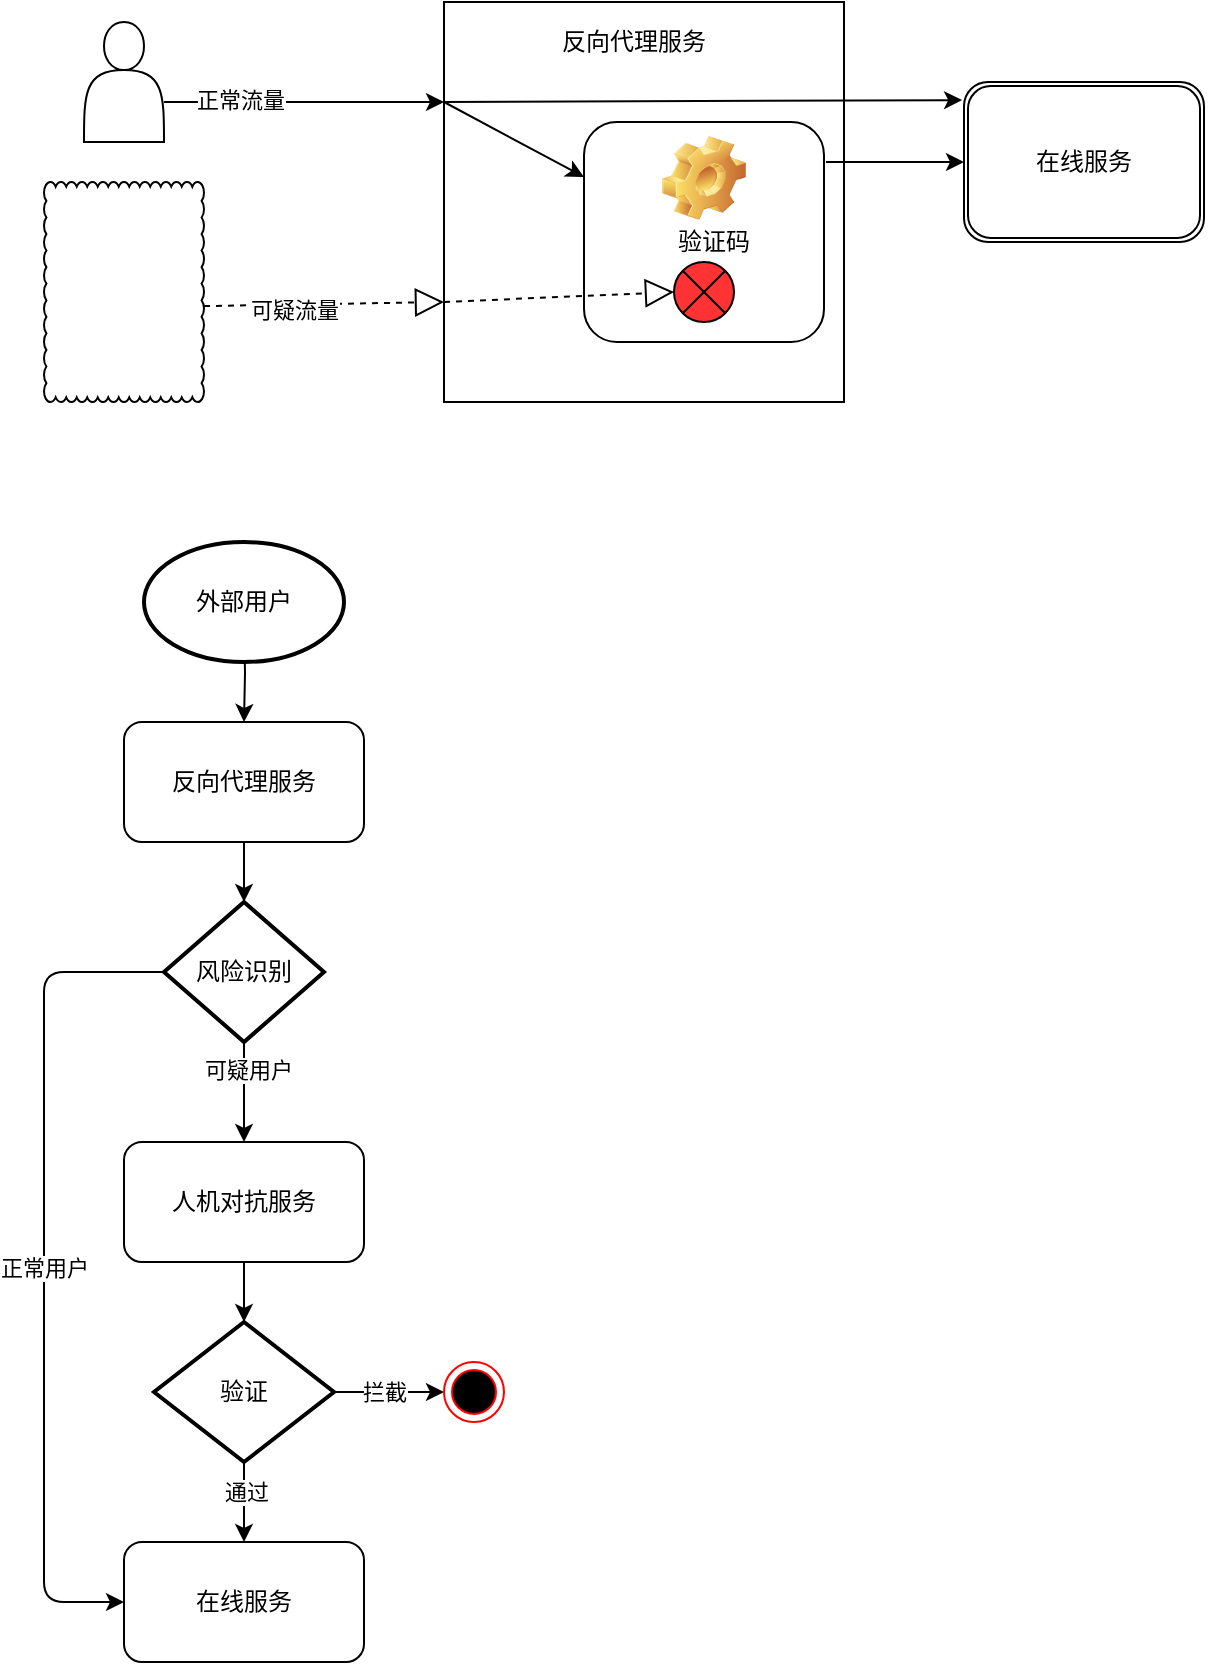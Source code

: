 <mxfile version="14.6.6" type="github" pages="2">
  <diagram id="JvHWomXTufXELanwR_23" name="第 1 页">
    <mxGraphModel dx="1026" dy="500" grid="1" gridSize="10" guides="1" tooltips="1" connect="1" arrows="1" fold="1" page="1" pageScale="1" pageWidth="850" pageHeight="1100" math="0" shadow="0">
      <root>
        <mxCell id="0" />
        <mxCell id="1" parent="0" />
        <mxCell id="pbB3lFFIhzILqK6OacQB-6" value="" style="whiteSpace=wrap;html=1;shape=mxgraph.basic.cloud_rect" parent="1" vertex="1">
          <mxGeometry x="120" y="190" width="80" height="110" as="geometry" />
        </mxCell>
        <mxCell id="sVGBowNL3PxadWzg95NV-24" value="" style="edgeStyle=orthogonalEdgeStyle;rounded=0;orthogonalLoop=1;jettySize=auto;html=1;exitX=0.5;exitY=1;exitDx=0;exitDy=0;entryX=0.5;entryY=0;entryDx=0;entryDy=0;" parent="1" target="sVGBowNL3PxadWzg95NV-28" edge="1">
          <mxGeometry relative="1" as="geometry">
            <mxPoint x="215" y="480" as="targetPoint" />
            <mxPoint x="220" y="410" as="sourcePoint" />
          </mxGeometry>
        </mxCell>
        <mxCell id="sVGBowNL3PxadWzg95NV-30" value="" style="edgeStyle=orthogonalEdgeStyle;rounded=0;orthogonalLoop=1;jettySize=auto;html=1;exitX=0.5;exitY=1;exitDx=0;exitDy=0;exitPerimeter=0;" parent="1" source="pbB3lFFIhzILqK6OacQB-39" target="sVGBowNL3PxadWzg95NV-29" edge="1">
          <mxGeometry relative="1" as="geometry" />
        </mxCell>
        <mxCell id="sVGBowNL3PxadWzg95NV-37" value="可疑用户" style="edgeLabel;html=1;align=center;verticalAlign=middle;resizable=0;points=[];" parent="sVGBowNL3PxadWzg95NV-30" vertex="1" connectable="0">
          <mxGeometry x="-0.433" y="2" relative="1" as="geometry">
            <mxPoint as="offset" />
          </mxGeometry>
        </mxCell>
        <mxCell id="pbB3lFFIhzILqK6OacQB-40" value="" style="edgeStyle=orthogonalEdgeStyle;rounded=0;orthogonalLoop=1;jettySize=auto;html=1;" parent="1" source="sVGBowNL3PxadWzg95NV-28" target="pbB3lFFIhzILqK6OacQB-39" edge="1">
          <mxGeometry relative="1" as="geometry" />
        </mxCell>
        <mxCell id="sVGBowNL3PxadWzg95NV-28" value="反向代理服务" style="rounded=1;whiteSpace=wrap;html=1;" parent="1" vertex="1">
          <mxGeometry x="160" y="460" width="120" height="60" as="geometry" />
        </mxCell>
        <mxCell id="sVGBowNL3PxadWzg95NV-32" value="" style="edgeStyle=orthogonalEdgeStyle;rounded=0;orthogonalLoop=1;jettySize=auto;html=1;exitX=0.5;exitY=1;exitDx=0;exitDy=0;exitPerimeter=0;" parent="1" source="pbB3lFFIhzILqK6OacQB-41" target="sVGBowNL3PxadWzg95NV-31" edge="1">
          <mxGeometry relative="1" as="geometry" />
        </mxCell>
        <mxCell id="sVGBowNL3PxadWzg95NV-38" value="通过" style="edgeLabel;html=1;align=center;verticalAlign=middle;resizable=0;points=[];" parent="sVGBowNL3PxadWzg95NV-32" vertex="1" connectable="0">
          <mxGeometry x="-0.24" y="1" relative="1" as="geometry">
            <mxPoint as="offset" />
          </mxGeometry>
        </mxCell>
        <mxCell id="pbB3lFFIhzILqK6OacQB-42" value="" style="edgeStyle=orthogonalEdgeStyle;rounded=0;orthogonalLoop=1;jettySize=auto;html=1;" parent="1" source="sVGBowNL3PxadWzg95NV-29" target="pbB3lFFIhzILqK6OacQB-41" edge="1">
          <mxGeometry relative="1" as="geometry" />
        </mxCell>
        <mxCell id="sVGBowNL3PxadWzg95NV-29" value="人机对抗服务" style="rounded=1;whiteSpace=wrap;html=1;" parent="1" vertex="1">
          <mxGeometry x="160" y="670" width="120" height="60" as="geometry" />
        </mxCell>
        <mxCell id="sVGBowNL3PxadWzg95NV-31" value="在线服务" style="rounded=1;whiteSpace=wrap;html=1;" parent="1" vertex="1">
          <mxGeometry x="160" y="870" width="120" height="60" as="geometry" />
        </mxCell>
        <mxCell id="sVGBowNL3PxadWzg95NV-33" value="Label" style="endArrow=classic;html=1;entryX=0;entryY=0.5;entryDx=0;entryDy=0;exitX=0;exitY=0.5;exitDx=0;exitDy=0;exitPerimeter=0;" parent="1" source="pbB3lFFIhzILqK6OacQB-39" target="sVGBowNL3PxadWzg95NV-31" edge="1">
          <mxGeometry relative="1" as="geometry">
            <mxPoint x="-10" y="500" as="sourcePoint" />
            <mxPoint x="150" y="500" as="targetPoint" />
            <Array as="points">
              <mxPoint x="120" y="585" />
              <mxPoint x="120" y="720" />
              <mxPoint x="120" y="900" />
            </Array>
          </mxGeometry>
        </mxCell>
        <mxCell id="sVGBowNL3PxadWzg95NV-34" value="正常用户" style="edgeLabel;resizable=0;html=1;align=center;verticalAlign=middle;" parent="sVGBowNL3PxadWzg95NV-33" connectable="0" vertex="1">
          <mxGeometry relative="1" as="geometry" />
        </mxCell>
        <mxCell id="pbB3lFFIhzILqK6OacQB-3" value="" style="shape=image;verticalLabelPosition=bottom;labelBackgroundColor=#ffffff;verticalAlign=top;aspect=fixed;imageAspect=0;image=https://raw.githubusercontent.com/FortAwesome/Font-Awesome/57f1632d7303fbcd8974425882ffd9919fc4041b/svgs/solid/spider.svg;" parent="1" vertex="1">
          <mxGeometry x="135" y="240" width="50" height="50" as="geometry" />
        </mxCell>
        <mxCell id="pbB3lFFIhzILqK6OacQB-2" value="" style="shape=image;verticalLabelPosition=bottom;labelBackgroundColor=#ffffff;verticalAlign=top;aspect=fixed;imageAspect=0;image=https://raw.githubusercontent.com/FortAwesome/Font-Awesome/57f1632d7303fbcd8974425882ffd9919fc4041b/svgs/brands/android.svg;" parent="1" vertex="1">
          <mxGeometry x="135" y="190" width="50" height="50" as="geometry" />
        </mxCell>
        <mxCell id="pbB3lFFIhzILqK6OacQB-13" value="在线服务" style="shape=ext;double=1;rounded=1;whiteSpace=wrap;html=1;" parent="1" vertex="1">
          <mxGeometry x="580" y="140" width="120" height="80" as="geometry" />
        </mxCell>
        <mxCell id="pbB3lFFIhzILqK6OacQB-15" value="" style="shape=actor;whiteSpace=wrap;html=1;" parent="1" vertex="1">
          <mxGeometry x="140" y="110" width="40" height="60" as="geometry" />
        </mxCell>
        <mxCell id="pbB3lFFIhzILqK6OacQB-17" value="" style="whiteSpace=wrap;html=1;aspect=fixed;" parent="1" vertex="1">
          <mxGeometry x="320" y="100" width="200" height="200" as="geometry" />
        </mxCell>
        <mxCell id="pbB3lFFIhzILqK6OacQB-21" value="" style="label;whiteSpace=wrap;html=1;align=center;verticalAlign=bottom;spacingLeft=0;spacingBottom=4;imageAlign=center;imageVerticalAlign=top;image=img/clipart/Gear_128x128.png" parent="1" vertex="1">
          <mxGeometry x="390" y="160" width="120" height="110" as="geometry" />
        </mxCell>
        <mxCell id="pbB3lFFIhzILqK6OacQB-22" value="反向代理服务" style="text;html=1;strokeColor=none;fillColor=none;align=center;verticalAlign=middle;whiteSpace=wrap;rounded=0;" parent="1" vertex="1">
          <mxGeometry x="370" y="110" width="90" height="20" as="geometry" />
        </mxCell>
        <mxCell id="pbB3lFFIhzILqK6OacQB-19" value="" style="shape=sumEllipse;perimeter=ellipsePerimeter;whiteSpace=wrap;html=1;backgroundOutline=1;fillColor=#FF3333;" parent="1" vertex="1">
          <mxGeometry x="435" y="230" width="30" height="30" as="geometry" />
        </mxCell>
        <mxCell id="pbB3lFFIhzILqK6OacQB-28" value="验证码" style="text;html=1;strokeColor=none;fillColor=none;align=center;verticalAlign=middle;whiteSpace=wrap;rounded=0;" parent="1" vertex="1">
          <mxGeometry x="435" y="210" width="40" height="20" as="geometry" />
        </mxCell>
        <mxCell id="pbB3lFFIhzILqK6OacQB-29" value="" style="endArrow=classic;html=1;entryX=0;entryY=0.25;entryDx=0;entryDy=0;" parent="1" target="pbB3lFFIhzILqK6OacQB-17" edge="1">
          <mxGeometry width="50" height="50" relative="1" as="geometry">
            <mxPoint x="180" y="150" as="sourcePoint" />
            <mxPoint x="420" y="270" as="targetPoint" />
          </mxGeometry>
        </mxCell>
        <mxCell id="pbB3lFFIhzILqK6OacQB-33" value="正常流量" style="edgeLabel;html=1;align=center;verticalAlign=middle;resizable=0;points=[];" parent="pbB3lFFIhzILqK6OacQB-29" vertex="1" connectable="0">
          <mxGeometry x="-0.457" y="1" relative="1" as="geometry">
            <mxPoint as="offset" />
          </mxGeometry>
        </mxCell>
        <mxCell id="pbB3lFFIhzILqK6OacQB-30" value="" style="endArrow=classic;html=1;exitX=0;exitY=0.25;exitDx=0;exitDy=0;entryX=0;entryY=0.25;entryDx=0;entryDy=0;" parent="1" source="pbB3lFFIhzILqK6OacQB-17" target="pbB3lFFIhzILqK6OacQB-21" edge="1">
          <mxGeometry width="50" height="50" relative="1" as="geometry">
            <mxPoint x="340" y="220" as="sourcePoint" />
            <mxPoint x="390" y="170" as="targetPoint" />
          </mxGeometry>
        </mxCell>
        <mxCell id="pbB3lFFIhzILqK6OacQB-31" value="" style="endArrow=classic;html=1;entryX=-0.008;entryY=0.113;entryDx=0;entryDy=0;exitX=0;exitY=0.25;exitDx=0;exitDy=0;entryPerimeter=0;" parent="1" source="pbB3lFFIhzILqK6OacQB-17" target="pbB3lFFIhzILqK6OacQB-13" edge="1">
          <mxGeometry width="50" height="50" relative="1" as="geometry">
            <mxPoint x="330" y="150" as="sourcePoint" />
            <mxPoint x="500" y="120" as="targetPoint" />
          </mxGeometry>
        </mxCell>
        <mxCell id="pbB3lFFIhzILqK6OacQB-32" value="" style="endArrow=classic;html=1;exitX=1.008;exitY=0.182;exitDx=0;exitDy=0;entryX=0;entryY=0.5;entryDx=0;entryDy=0;exitPerimeter=0;" parent="1" source="pbB3lFFIhzILqK6OacQB-21" target="pbB3lFFIhzILqK6OacQB-13" edge="1">
          <mxGeometry width="50" height="50" relative="1" as="geometry">
            <mxPoint x="420" y="460" as="sourcePoint" />
            <mxPoint x="470" y="410" as="targetPoint" />
          </mxGeometry>
        </mxCell>
        <mxCell id="pbB3lFFIhzILqK6OacQB-36" value="" style="endArrow=block;dashed=1;endFill=0;endSize=12;html=1;exitX=1;exitY=0.564;exitDx=0;exitDy=0;exitPerimeter=0;entryX=0;entryY=0.75;entryDx=0;entryDy=0;" parent="1" source="pbB3lFFIhzILqK6OacQB-6" target="pbB3lFFIhzILqK6OacQB-17" edge="1">
          <mxGeometry width="160" relative="1" as="geometry">
            <mxPoint x="310" y="370" as="sourcePoint" />
            <mxPoint x="470" y="370" as="targetPoint" />
          </mxGeometry>
        </mxCell>
        <mxCell id="pbB3lFFIhzILqK6OacQB-38" value="可疑流量" style="edgeLabel;html=1;align=center;verticalAlign=middle;resizable=0;points=[];" parent="pbB3lFFIhzILqK6OacQB-36" vertex="1" connectable="0">
          <mxGeometry x="-0.251" y="-2" relative="1" as="geometry">
            <mxPoint as="offset" />
          </mxGeometry>
        </mxCell>
        <mxCell id="pbB3lFFIhzILqK6OacQB-37" value="" style="endArrow=block;dashed=1;endFill=0;endSize=12;html=1;entryX=0;entryY=0.5;entryDx=0;entryDy=0;" parent="1" target="pbB3lFFIhzILqK6OacQB-19" edge="1">
          <mxGeometry width="160" relative="1" as="geometry">
            <mxPoint x="320" y="250" as="sourcePoint" />
            <mxPoint x="550" y="360" as="targetPoint" />
          </mxGeometry>
        </mxCell>
        <mxCell id="pbB3lFFIhzILqK6OacQB-39" value="风险识别" style="strokeWidth=2;html=1;shape=mxgraph.flowchart.decision;whiteSpace=wrap;fillColor=#FFFFFF;" parent="1" vertex="1">
          <mxGeometry x="180" y="550" width="80" height="70" as="geometry" />
        </mxCell>
        <mxCell id="pbB3lFFIhzILqK6OacQB-45" value="" style="edgeStyle=orthogonalEdgeStyle;rounded=0;orthogonalLoop=1;jettySize=auto;html=1;" parent="1" source="pbB3lFFIhzILqK6OacQB-41" target="pbB3lFFIhzILqK6OacQB-44" edge="1">
          <mxGeometry relative="1" as="geometry" />
        </mxCell>
        <mxCell id="pbB3lFFIhzILqK6OacQB-46" value="拦截" style="edgeLabel;html=1;align=center;verticalAlign=middle;resizable=0;points=[];" parent="pbB3lFFIhzILqK6OacQB-45" vertex="1" connectable="0">
          <mxGeometry x="0.164" y="2" relative="1" as="geometry">
            <mxPoint x="-7" y="2" as="offset" />
          </mxGeometry>
        </mxCell>
        <mxCell id="pbB3lFFIhzILqK6OacQB-41" value="验证" style="strokeWidth=2;html=1;shape=mxgraph.flowchart.decision;whiteSpace=wrap;fillColor=#FFFFFF;" parent="1" vertex="1">
          <mxGeometry x="175" y="760" width="90" height="70" as="geometry" />
        </mxCell>
        <mxCell id="pbB3lFFIhzILqK6OacQB-43" value="外部用户" style="strokeWidth=2;html=1;shape=mxgraph.flowchart.start_1;whiteSpace=wrap;fillColor=#FFFFFF;" parent="1" vertex="1">
          <mxGeometry x="170" y="370" width="100" height="60" as="geometry" />
        </mxCell>
        <mxCell id="pbB3lFFIhzILqK6OacQB-44" value="" style="ellipse;html=1;shape=endState;fillColor=#000000;strokeColor=#ff0000;" parent="1" vertex="1">
          <mxGeometry x="320" y="780" width="30" height="30" as="geometry" />
        </mxCell>
      </root>
    </mxGraphModel>
  </diagram>
  <diagram id="2anL-3KF8kUGnbRxOUQs" name="第 2 页">
    <mxGraphModel dx="1367" dy="714" grid="1" gridSize="10" guides="1" tooltips="1" connect="1" arrows="1" fold="1" page="1" pageScale="1" pageWidth="850" pageHeight="1100" math="0" shadow="0">
      <root>
        <mxCell id="K_xGza6u8FxMIQIgxhCt-0" />
        <mxCell id="K_xGza6u8FxMIQIgxhCt-1" parent="K_xGza6u8FxMIQIgxhCt-0" />
        <mxCell id="LGdwrQ51Qsjt47GM06xy-7" value="" style="edgeStyle=orthogonalEdgeStyle;rounded=0;orthogonalLoop=1;jettySize=auto;html=1;" edge="1" parent="K_xGza6u8FxMIQIgxhCt-1" source="K_xGza6u8FxMIQIgxhCt-2" target="LGdwrQ51Qsjt47GM06xy-1">
          <mxGeometry relative="1" as="geometry">
            <Array as="points">
              <mxPoint x="320" y="130" />
              <mxPoint x="320" y="130" />
            </Array>
          </mxGeometry>
        </mxCell>
        <mxCell id="LGdwrQ51Qsjt47GM06xy-8" value="计算机程序" style="edgeLabel;html=1;align=center;verticalAlign=middle;resizable=0;points=[];" vertex="1" connectable="0" parent="LGdwrQ51Qsjt47GM06xy-7">
          <mxGeometry x="0.16" relative="1" as="geometry">
            <mxPoint y="-7" as="offset" />
          </mxGeometry>
        </mxCell>
        <mxCell id="LGdwrQ51Qsjt47GM06xy-9" value="爬虫" style="edgeStyle=orthogonalEdgeStyle;rounded=0;orthogonalLoop=1;jettySize=auto;html=1;" edge="1" parent="K_xGza6u8FxMIQIgxhCt-1" source="K_xGza6u8FxMIQIgxhCt-2" target="LGdwrQ51Qsjt47GM06xy-1">
          <mxGeometry relative="1" as="geometry" />
        </mxCell>
        <mxCell id="K_xGza6u8FxMIQIgxhCt-2" value="" style="rounded=1;whiteSpace=wrap;html=1;" vertex="1" parent="K_xGza6u8FxMIQIgxhCt-1">
          <mxGeometry x="40" y="20" width="360" height="80" as="geometry" />
        </mxCell>
        <mxCell id="KzcYi9r-B7Y-06cBBEao-0" value="" style="shape=actor;whiteSpace=wrap;html=1;" vertex="1" parent="K_xGza6u8FxMIQIgxhCt-1">
          <mxGeometry x="110" y="30" width="40" height="60" as="geometry" />
        </mxCell>
        <mxCell id="wcZ-aCzBDHjoEQwlqUC9-0" value="" style="shape=image;verticalLabelPosition=bottom;labelBackgroundColor=#ffffff;verticalAlign=top;aspect=fixed;imageAspect=0;image=https://raw.githubusercontent.com/FortAwesome/Font-Awesome/57f1632d7303fbcd8974425882ffd9919fc4041b/svgs/solid/spider.svg;" vertex="1" parent="K_xGza6u8FxMIQIgxhCt-1">
          <mxGeometry x="195" y="35" width="50" height="50" as="geometry" />
        </mxCell>
        <mxCell id="LGdwrQ51Qsjt47GM06xy-0" value="" style="shape=image;verticalLabelPosition=bottom;labelBackgroundColor=#ffffff;verticalAlign=top;aspect=fixed;imageAspect=0;image=https://raw.githubusercontent.com/FortAwesome/Font-Awesome/57f1632d7303fbcd8974425882ffd9919fc4041b/svgs/brands/android.svg;" vertex="1" parent="K_xGza6u8FxMIQIgxhCt-1">
          <mxGeometry x="290" y="40" width="50" height="50" as="geometry" />
        </mxCell>
        <mxCell id="LGdwrQ51Qsjt47GM06xy-19" value="" style="edgeStyle=orthogonalEdgeStyle;rounded=0;orthogonalLoop=1;jettySize=auto;html=1;" edge="1" parent="K_xGza6u8FxMIQIgxhCt-1" source="LGdwrQ51Qsjt47GM06xy-1" target="LGdwrQ51Qsjt47GM06xy-18">
          <mxGeometry relative="1" as="geometry">
            <Array as="points">
              <mxPoint x="170" y="270" />
              <mxPoint x="170" y="270" />
            </Array>
          </mxGeometry>
        </mxCell>
        <mxCell id="LGdwrQ51Qsjt47GM06xy-22" value="可疑流量" style="edgeLabel;html=1;align=center;verticalAlign=middle;resizable=0;points=[];" vertex="1" connectable="0" parent="LGdwrQ51Qsjt47GM06xy-19">
          <mxGeometry x="-0.229" y="2" relative="1" as="geometry">
            <mxPoint as="offset" />
          </mxGeometry>
        </mxCell>
        <mxCell id="LGdwrQ51Qsjt47GM06xy-1" value="反向代理（Nginx）+ Openresty" style="rounded=1;whiteSpace=wrap;html=1;" vertex="1" parent="K_xGza6u8FxMIQIgxhCt-1">
          <mxGeometry x="40" y="170" width="360" height="60" as="geometry" />
        </mxCell>
        <mxCell id="LGdwrQ51Qsjt47GM06xy-2" value="" style="endArrow=classic;html=1;exitX=0.25;exitY=1;exitDx=0;exitDy=0;entryX=0.25;entryY=0;entryDx=0;entryDy=0;" edge="1" parent="K_xGza6u8FxMIQIgxhCt-1" source="K_xGza6u8FxMIQIgxhCt-2" target="LGdwrQ51Qsjt47GM06xy-1">
          <mxGeometry width="50" height="50" relative="1" as="geometry">
            <mxPoint x="200" y="280" as="sourcePoint" />
            <mxPoint x="250" y="230" as="targetPoint" />
          </mxGeometry>
        </mxCell>
        <mxCell id="LGdwrQ51Qsjt47GM06xy-3" value="真实用户流量" style="edgeLabel;html=1;align=center;verticalAlign=middle;resizable=0;points=[];" vertex="1" connectable="0" parent="LGdwrQ51Qsjt47GM06xy-2">
          <mxGeometry x="0.04" y="2" relative="1" as="geometry">
            <mxPoint as="offset" />
          </mxGeometry>
        </mxCell>
        <mxCell id="LGdwrQ51Qsjt47GM06xy-4" value="目标服务" style="rounded=1;whiteSpace=wrap;html=1;" vertex="1" parent="K_xGza6u8FxMIQIgxhCt-1">
          <mxGeometry x="105" y="420" width="140" height="60" as="geometry" />
        </mxCell>
        <mxCell id="LGdwrQ51Qsjt47GM06xy-23" value="防御配置" style="edgeStyle=orthogonalEdgeStyle;rounded=0;orthogonalLoop=1;jettySize=auto;html=1;" edge="1" parent="K_xGza6u8FxMIQIgxhCt-1" source="LGdwrQ51Qsjt47GM06xy-10" target="LGdwrQ51Qsjt47GM06xy-1">
          <mxGeometry relative="1" as="geometry">
            <Array as="points">
              <mxPoint x="340" y="250" />
              <mxPoint x="340" y="250" />
            </Array>
          </mxGeometry>
        </mxCell>
        <mxCell id="LGdwrQ51Qsjt47GM06xy-10" value="控制台" style="rounded=1;whiteSpace=wrap;html=1;" vertex="1" parent="K_xGza6u8FxMIQIgxhCt-1">
          <mxGeometry x="280" y="420" width="120" height="60" as="geometry" />
        </mxCell>
        <mxCell id="LGdwrQ51Qsjt47GM06xy-16" value="客户端" style="text;html=1;strokeColor=none;fillColor=none;align=center;verticalAlign=middle;whiteSpace=wrap;rounded=0;" vertex="1" parent="K_xGza6u8FxMIQIgxhCt-1">
          <mxGeometry x="50" y="50" width="40" height="20" as="geometry" />
        </mxCell>
        <mxCell id="LGdwrQ51Qsjt47GM06xy-21" value="可信流量" style="edgeStyle=orthogonalEdgeStyle;rounded=0;orthogonalLoop=1;jettySize=auto;html=1;" edge="1" parent="K_xGza6u8FxMIQIgxhCt-1" source="LGdwrQ51Qsjt47GM06xy-18" target="LGdwrQ51Qsjt47GM06xy-4">
          <mxGeometry relative="1" as="geometry" />
        </mxCell>
        <mxCell id="LGdwrQ51Qsjt47GM06xy-18" value="人机对抗组件" style="whiteSpace=wrap;html=1;rounded=1;" vertex="1" parent="K_xGza6u8FxMIQIgxhCt-1">
          <mxGeometry x="105" y="300" width="140" height="60" as="geometry" />
        </mxCell>
        <mxCell id="LGdwrQ51Qsjt47GM06xy-24" value="" style="endArrow=classic;html=1;entryX=0;entryY=0.5;entryDx=0;entryDy=0;" edge="1" parent="K_xGza6u8FxMIQIgxhCt-1" target="LGdwrQ51Qsjt47GM06xy-4">
          <mxGeometry width="50" height="50" relative="1" as="geometry">
            <mxPoint x="80" y="230" as="sourcePoint" />
            <mxPoint x="80" y="450" as="targetPoint" />
            <Array as="points">
              <mxPoint x="80" y="450" />
            </Array>
          </mxGeometry>
        </mxCell>
        <mxCell id="LGdwrQ51Qsjt47GM06xy-25" value="可信流量" style="edgeLabel;html=1;align=center;verticalAlign=middle;resizable=0;points=[];" vertex="1" connectable="0" parent="LGdwrQ51Qsjt47GM06xy-24">
          <mxGeometry x="0.182" y="1" relative="1" as="geometry">
            <mxPoint y="15" as="offset" />
          </mxGeometry>
        </mxCell>
        <mxCell id="LGdwrQ51Qsjt47GM06xy-29" value="图1: 系统设计概览图" style="text;html=1;strokeColor=none;fillColor=none;align=center;verticalAlign=middle;whiteSpace=wrap;rounded=0;" vertex="1" parent="K_xGza6u8FxMIQIgxhCt-1">
          <mxGeometry x="105" y="490" width="170" height="20" as="geometry" />
        </mxCell>
        <mxCell id="LGdwrQ51Qsjt47GM06xy-114" value="" style="edgeStyle=orthogonalEdgeStyle;rounded=0;orthogonalLoop=1;jettySize=auto;html=1;" edge="1" source="LGdwrQ51Qsjt47GM06xy-115" target="LGdwrQ51Qsjt47GM06xy-117" parent="K_xGza6u8FxMIQIgxhCt-1">
          <mxGeometry relative="1" as="geometry" />
        </mxCell>
        <mxCell id="LGdwrQ51Qsjt47GM06xy-115" value="开始" style="strokeWidth=2;html=1;shape=mxgraph.flowchart.start_1;whiteSpace=wrap;" vertex="1" parent="K_xGza6u8FxMIQIgxhCt-1">
          <mxGeometry x="510" y="22" width="100" height="60" as="geometry" />
        </mxCell>
        <mxCell id="LGdwrQ51Qsjt47GM06xy-116" value="" style="edgeStyle=orthogonalEdgeStyle;rounded=0;orthogonalLoop=1;jettySize=auto;html=1;" edge="1" source="LGdwrQ51Qsjt47GM06xy-117" target="LGdwrQ51Qsjt47GM06xy-120" parent="K_xGza6u8FxMIQIgxhCt-1">
          <mxGeometry relative="1" as="geometry" />
        </mxCell>
        <mxCell id="LGdwrQ51Qsjt47GM06xy-117" value="请求目标服务" style="whiteSpace=wrap;html=1;strokeWidth=2;" vertex="1" parent="K_xGza6u8FxMIQIgxhCt-1">
          <mxGeometry x="500" y="112" width="120" height="60" as="geometry" />
        </mxCell>
        <mxCell id="LGdwrQ51Qsjt47GM06xy-118" value="" style="edgeStyle=orthogonalEdgeStyle;rounded=0;orthogonalLoop=1;jettySize=auto;html=1;" edge="1" source="LGdwrQ51Qsjt47GM06xy-120" target="LGdwrQ51Qsjt47GM06xy-123" parent="K_xGza6u8FxMIQIgxhCt-1">
          <mxGeometry relative="1" as="geometry" />
        </mxCell>
        <mxCell id="LGdwrQ51Qsjt47GM06xy-119" value="否" style="edgeLabel;html=1;align=center;verticalAlign=middle;resizable=0;points=[];" vertex="1" connectable="0" parent="LGdwrQ51Qsjt47GM06xy-118">
          <mxGeometry x="-0.133" y="1" relative="1" as="geometry">
            <mxPoint as="offset" />
          </mxGeometry>
        </mxCell>
        <mxCell id="LGdwrQ51Qsjt47GM06xy-133" value="" style="edgeStyle=orthogonalEdgeStyle;rounded=0;orthogonalLoop=1;jettySize=auto;html=1;" edge="1" parent="K_xGza6u8FxMIQIgxhCt-1" source="LGdwrQ51Qsjt47GM06xy-120" target="LGdwrQ51Qsjt47GM06xy-132">
          <mxGeometry relative="1" as="geometry" />
        </mxCell>
        <mxCell id="LGdwrQ51Qsjt47GM06xy-137" value="是" style="edgeLabel;html=1;align=center;verticalAlign=middle;resizable=0;points=[];" vertex="1" connectable="0" parent="LGdwrQ51Qsjt47GM06xy-133">
          <mxGeometry x="-0.167" y="-2" relative="1" as="geometry">
            <mxPoint as="offset" />
          </mxGeometry>
        </mxCell>
        <mxCell id="LGdwrQ51Qsjt47GM06xy-120" value="protect?" style="rhombus;whiteSpace=wrap;html=1;strokeWidth=2;" vertex="1" parent="K_xGza6u8FxMIQIgxhCt-1">
          <mxGeometry x="520" y="202" width="80" height="80" as="geometry" />
        </mxCell>
        <mxCell id="LGdwrQ51Qsjt47GM06xy-121" value="" style="edgeStyle=orthogonalEdgeStyle;rounded=0;orthogonalLoop=1;jettySize=auto;html=1;" edge="1" source="LGdwrQ51Qsjt47GM06xy-123" target="LGdwrQ51Qsjt47GM06xy-124" parent="K_xGza6u8FxMIQIgxhCt-1">
          <mxGeometry relative="1" as="geometry" />
        </mxCell>
        <mxCell id="LGdwrQ51Qsjt47GM06xy-122" value="响应" style="edgeLabel;html=1;align=center;verticalAlign=middle;resizable=0;points=[];" vertex="1" connectable="0" parent="LGdwrQ51Qsjt47GM06xy-121">
          <mxGeometry x="-0.543" y="1" relative="1" as="geometry">
            <mxPoint x="-1" y="1" as="offset" />
          </mxGeometry>
        </mxCell>
        <mxCell id="LGdwrQ51Qsjt47GM06xy-123" value="目标服务" style="whiteSpace=wrap;html=1;strokeWidth=2;" vertex="1" parent="K_xGza6u8FxMIQIgxhCt-1">
          <mxGeometry x="500" y="332" width="120" height="60" as="geometry" />
        </mxCell>
        <mxCell id="LGdwrQ51Qsjt47GM06xy-127" value="否" style="edgeStyle=orthogonalEdgeStyle;rounded=0;orthogonalLoop=1;jettySize=auto;html=1;entryX=0.5;entryY=0;entryDx=0;entryDy=0;" edge="1" parent="K_xGza6u8FxMIQIgxhCt-1" source="LGdwrQ51Qsjt47GM06xy-124" target="LGdwrQ51Qsjt47GM06xy-142">
          <mxGeometry relative="1" as="geometry">
            <mxPoint x="560" y="560" as="targetPoint" />
          </mxGeometry>
        </mxCell>
        <mxCell id="LGdwrQ51Qsjt47GM06xy-129" value="" style="edgeStyle=orthogonalEdgeStyle;rounded=0;orthogonalLoop=1;jettySize=auto;html=1;" edge="1" parent="K_xGza6u8FxMIQIgxhCt-1" source="LGdwrQ51Qsjt47GM06xy-124" target="LGdwrQ51Qsjt47GM06xy-128">
          <mxGeometry relative="1" as="geometry" />
        </mxCell>
        <mxCell id="LGdwrQ51Qsjt47GM06xy-130" value="是" style="edgeLabel;html=1;align=center;verticalAlign=middle;resizable=0;points=[];" vertex="1" connectable="0" parent="LGdwrQ51Qsjt47GM06xy-129">
          <mxGeometry x="-0.367" y="-1" relative="1" as="geometry">
            <mxPoint as="offset" />
          </mxGeometry>
        </mxCell>
        <mxCell id="LGdwrQ51Qsjt47GM06xy-124" value="html?" style="rhombus;whiteSpace=wrap;html=1;strokeWidth=2;" vertex="1" parent="K_xGza6u8FxMIQIgxhCt-1">
          <mxGeometry x="520" y="432" width="80" height="80" as="geometry" />
        </mxCell>
        <mxCell id="LGdwrQ51Qsjt47GM06xy-125" value="结束" style="strokeWidth=2;html=1;shape=mxgraph.flowchart.terminator;whiteSpace=wrap;" vertex="1" parent="K_xGza6u8FxMIQIgxhCt-1">
          <mxGeometry x="510" y="660" width="100" height="60" as="geometry" />
        </mxCell>
        <mxCell id="LGdwrQ51Qsjt47GM06xy-131" style="edgeStyle=orthogonalEdgeStyle;rounded=0;orthogonalLoop=1;jettySize=auto;html=1;entryX=1;entryY=0.5;entryDx=0;entryDy=0;" edge="1" parent="K_xGza6u8FxMIQIgxhCt-1" source="LGdwrQ51Qsjt47GM06xy-128" target="LGdwrQ51Qsjt47GM06xy-142">
          <mxGeometry relative="1" as="geometry">
            <Array as="points">
              <mxPoint x="720" y="580" />
            </Array>
          </mxGeometry>
        </mxCell>
        <mxCell id="LGdwrQ51Qsjt47GM06xy-128" value="注入JS" style="whiteSpace=wrap;html=1;strokeWidth=2;" vertex="1" parent="K_xGza6u8FxMIQIgxhCt-1">
          <mxGeometry x="660" y="442" width="120" height="60" as="geometry" />
        </mxCell>
        <mxCell id="LGdwrQ51Qsjt47GM06xy-135" value="" style="edgeStyle=orthogonalEdgeStyle;rounded=0;orthogonalLoop=1;jettySize=auto;html=1;" edge="1" parent="K_xGza6u8FxMIQIgxhCt-1" source="LGdwrQ51Qsjt47GM06xy-132" target="LGdwrQ51Qsjt47GM06xy-134">
          <mxGeometry relative="1" as="geometry" />
        </mxCell>
        <mxCell id="LGdwrQ51Qsjt47GM06xy-132" value="验证人机对抗结果" style="whiteSpace=wrap;html=1;strokeWidth=2;" vertex="1" parent="K_xGza6u8FxMIQIgxhCt-1">
          <mxGeometry x="660" y="212" width="120" height="60" as="geometry" />
        </mxCell>
        <mxCell id="LGdwrQ51Qsjt47GM06xy-136" value="是" style="edgeStyle=orthogonalEdgeStyle;rounded=0;orthogonalLoop=1;jettySize=auto;html=1;" edge="1" parent="K_xGza6u8FxMIQIgxhCt-1" source="LGdwrQ51Qsjt47GM06xy-134" target="LGdwrQ51Qsjt47GM06xy-123">
          <mxGeometry relative="1" as="geometry" />
        </mxCell>
        <mxCell id="LGdwrQ51Qsjt47GM06xy-139" style="edgeStyle=orthogonalEdgeStyle;rounded=0;orthogonalLoop=1;jettySize=auto;html=1;" edge="1" parent="K_xGza6u8FxMIQIgxhCt-1" source="LGdwrQ51Qsjt47GM06xy-134">
          <mxGeometry relative="1" as="geometry">
            <mxPoint x="610" y="690" as="targetPoint" />
            <Array as="points">
              <mxPoint x="820" y="362" />
              <mxPoint x="820" y="690" />
            </Array>
          </mxGeometry>
        </mxCell>
        <mxCell id="LGdwrQ51Qsjt47GM06xy-141" value="否" style="edgeLabel;html=1;align=center;verticalAlign=middle;resizable=0;points=[];" vertex="1" connectable="0" parent="LGdwrQ51Qsjt47GM06xy-139">
          <mxGeometry x="-0.878" relative="1" as="geometry">
            <mxPoint as="offset" />
          </mxGeometry>
        </mxCell>
        <mxCell id="LGdwrQ51Qsjt47GM06xy-134" value="pass?" style="rhombus;whiteSpace=wrap;html=1;strokeWidth=2;" vertex="1" parent="K_xGza6u8FxMIQIgxhCt-1">
          <mxGeometry x="680" y="322" width="80" height="80" as="geometry" />
        </mxCell>
        <mxCell id="LGdwrQ51Qsjt47GM06xy-138" value="图2：系统流程图" style="text;html=1;strokeColor=none;fillColor=none;align=center;verticalAlign=middle;whiteSpace=wrap;rounded=0;" vertex="1" parent="K_xGza6u8FxMIQIgxhCt-1">
          <mxGeometry x="570" y="750" width="120" height="20" as="geometry" />
        </mxCell>
        <mxCell id="LGdwrQ51Qsjt47GM06xy-143" value="" style="edgeStyle=orthogonalEdgeStyle;rounded=0;orthogonalLoop=1;jettySize=auto;html=1;" edge="1" parent="K_xGza6u8FxMIQIgxhCt-1" source="LGdwrQ51Qsjt47GM06xy-142" target="LGdwrQ51Qsjt47GM06xy-125">
          <mxGeometry relative="1" as="geometry" />
        </mxCell>
        <mxCell id="LGdwrQ51Qsjt47GM06xy-142" value="返回响应" style="rounded=0;whiteSpace=wrap;html=1;" vertex="1" parent="K_xGza6u8FxMIQIgxhCt-1">
          <mxGeometry x="500" y="550" width="120" height="60" as="geometry" />
        </mxCell>
      </root>
    </mxGraphModel>
  </diagram>
</mxfile>
